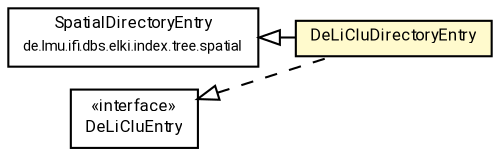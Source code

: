 #!/usr/local/bin/dot
#
# Class diagram 
# Generated by UMLGraph version R5_7_2-60-g0e99a6 (http://www.spinellis.gr/umlgraph/)
#

digraph G {
	graph [fontnames="svg"]
	edge [fontname="Roboto",fontsize=7,labelfontname="Roboto",labelfontsize=7,color="black"];
	node [fontname="Roboto",fontcolor="black",fontsize=8,shape=plaintext,margin=0,width=0,height=0];
	nodesep=0.15;
	ranksep=0.25;
	rankdir=LR;
	// de.lmu.ifi.dbs.elki.index.tree.spatial.SpatialDirectoryEntry
	c3186319 [label=<<table title="de.lmu.ifi.dbs.elki.index.tree.spatial.SpatialDirectoryEntry" border="0" cellborder="1" cellspacing="0" cellpadding="2" href="../../SpatialDirectoryEntry.html" target="_parent">
		<tr><td><table border="0" cellspacing="0" cellpadding="1">
		<tr><td align="center" balign="center"> <font face="Roboto">SpatialDirectoryEntry</font> </td></tr>
		<tr><td align="center" balign="center"> <font face="Roboto" point-size="7.0">de.lmu.ifi.dbs.elki.index.tree.spatial</font> </td></tr>
		</table></td></tr>
		</table>>, URL="../../SpatialDirectoryEntry.html"];
	// de.lmu.ifi.dbs.elki.index.tree.spatial.rstarvariants.deliclu.DeLiCluEntry
	c3186339 [label=<<table title="de.lmu.ifi.dbs.elki.index.tree.spatial.rstarvariants.deliclu.DeLiCluEntry" border="0" cellborder="1" cellspacing="0" cellpadding="2" href="DeLiCluEntry.html" target="_parent">
		<tr><td><table border="0" cellspacing="0" cellpadding="1">
		<tr><td align="center" balign="center"> &#171;interface&#187; </td></tr>
		<tr><td align="center" balign="center"> <font face="Roboto">DeLiCluEntry</font> </td></tr>
		</table></td></tr>
		</table>>, URL="DeLiCluEntry.html"];
	// de.lmu.ifi.dbs.elki.index.tree.spatial.rstarvariants.deliclu.DeLiCluDirectoryEntry
	c3186342 [label=<<table title="de.lmu.ifi.dbs.elki.index.tree.spatial.rstarvariants.deliclu.DeLiCluDirectoryEntry" border="0" cellborder="1" cellspacing="0" cellpadding="2" bgcolor="lemonChiffon" href="DeLiCluDirectoryEntry.html" target="_parent">
		<tr><td><table border="0" cellspacing="0" cellpadding="1">
		<tr><td align="center" balign="center"> <font face="Roboto">DeLiCluDirectoryEntry</font> </td></tr>
		</table></td></tr>
		</table>>, URL="DeLiCluDirectoryEntry.html"];
	// de.lmu.ifi.dbs.elki.index.tree.spatial.rstarvariants.deliclu.DeLiCluDirectoryEntry extends de.lmu.ifi.dbs.elki.index.tree.spatial.SpatialDirectoryEntry
	c3186319 -> c3186342 [arrowtail=empty,dir=back,weight=10];
	// de.lmu.ifi.dbs.elki.index.tree.spatial.rstarvariants.deliclu.DeLiCluDirectoryEntry implements de.lmu.ifi.dbs.elki.index.tree.spatial.rstarvariants.deliclu.DeLiCluEntry
	c3186339 -> c3186342 [arrowtail=empty,style=dashed,dir=back,weight=9];
}

